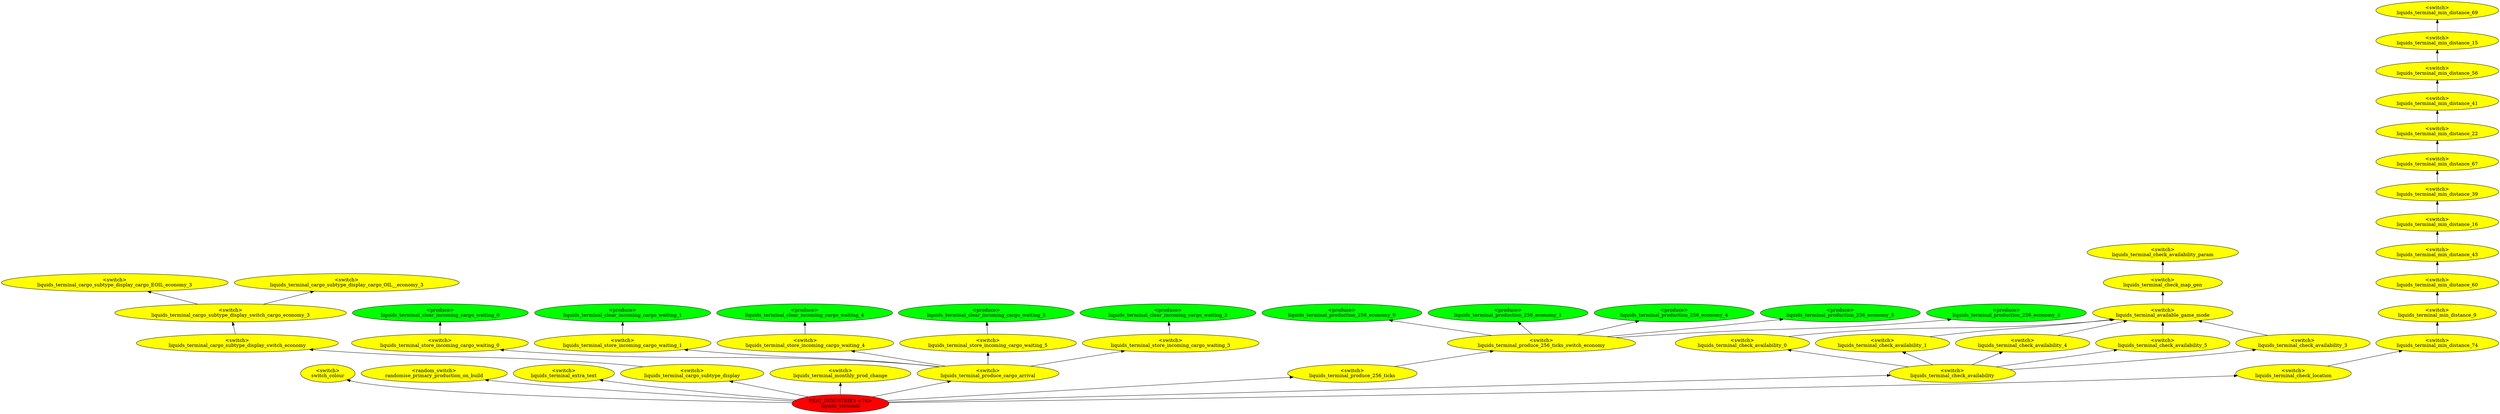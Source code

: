 digraph {
rankdir="BT"
switch_colour [fillcolor=yellow style="filled" label="<switch>\nswitch_colour"]
randomise_primary_production_on_build [fillcolor=yellow style="filled" label="<random_switch>\nrandomise_primary_production_on_build"]
liquids_terminal_extra_text [fillcolor=yellow style="filled" label="<switch>\nliquids_terminal_extra_text"]
liquids_terminal_cargo_subtype_display_cargo_EOIL_economy_3 [fillcolor=yellow style="filled" label="<switch>\nliquids_terminal_cargo_subtype_display_cargo_EOIL_economy_3"]
liquids_terminal_cargo_subtype_display_cargo_OIL__economy_3 [fillcolor=yellow style="filled" label="<switch>\nliquids_terminal_cargo_subtype_display_cargo_OIL__economy_3"]
liquids_terminal_cargo_subtype_display_switch_cargo_economy_3 [fillcolor=yellow style="filled" label="<switch>\nliquids_terminal_cargo_subtype_display_switch_cargo_economy_3"]
liquids_terminal_cargo_subtype_display_switch_economy [fillcolor=yellow style="filled" label="<switch>\nliquids_terminal_cargo_subtype_display_switch_economy"]
liquids_terminal_cargo_subtype_display [fillcolor=yellow style="filled" label="<switch>\nliquids_terminal_cargo_subtype_display"]
liquids_terminal_monthly_prod_change [fillcolor=yellow style="filled" label="<switch>\nliquids_terminal_monthly_prod_change"]
liquids_terminal_clear_incoming_cargo_waiting_0 [fillcolor=green style="filled" label="<produce>\nliquids_terminal_clear_incoming_cargo_waiting_0"]
liquids_terminal_store_incoming_cargo_waiting_0 [fillcolor=yellow style="filled" label="<switch>\nliquids_terminal_store_incoming_cargo_waiting_0"]
liquids_terminal_clear_incoming_cargo_waiting_1 [fillcolor=green style="filled" label="<produce>\nliquids_terminal_clear_incoming_cargo_waiting_1"]
liquids_terminal_store_incoming_cargo_waiting_1 [fillcolor=yellow style="filled" label="<switch>\nliquids_terminal_store_incoming_cargo_waiting_1"]
liquids_terminal_clear_incoming_cargo_waiting_4 [fillcolor=green style="filled" label="<produce>\nliquids_terminal_clear_incoming_cargo_waiting_4"]
liquids_terminal_store_incoming_cargo_waiting_4 [fillcolor=yellow style="filled" label="<switch>\nliquids_terminal_store_incoming_cargo_waiting_4"]
liquids_terminal_clear_incoming_cargo_waiting_5 [fillcolor=green style="filled" label="<produce>\nliquids_terminal_clear_incoming_cargo_waiting_5"]
liquids_terminal_store_incoming_cargo_waiting_5 [fillcolor=yellow style="filled" label="<switch>\nliquids_terminal_store_incoming_cargo_waiting_5"]
liquids_terminal_clear_incoming_cargo_waiting_3 [fillcolor=green style="filled" label="<produce>\nliquids_terminal_clear_incoming_cargo_waiting_3"]
liquids_terminal_store_incoming_cargo_waiting_3 [fillcolor=yellow style="filled" label="<switch>\nliquids_terminal_store_incoming_cargo_waiting_3"]
liquids_terminal_produce_cargo_arrival [fillcolor=yellow style="filled" label="<switch>\nliquids_terminal_produce_cargo_arrival"]
liquids_terminal_production_256_economy_0 [fillcolor=green style="filled" label="<produce>\nliquids_terminal_production_256_economy_0"]
liquids_terminal_production_256_economy_1 [fillcolor=green style="filled" label="<produce>\nliquids_terminal_production_256_economy_1"]
liquids_terminal_production_256_economy_4 [fillcolor=green style="filled" label="<produce>\nliquids_terminal_production_256_economy_4"]
liquids_terminal_production_256_economy_5 [fillcolor=green style="filled" label="<produce>\nliquids_terminal_production_256_economy_5"]
liquids_terminal_production_256_economy_3 [fillcolor=green style="filled" label="<produce>\nliquids_terminal_production_256_economy_3"]
liquids_terminal_produce_256_ticks_switch_economy [fillcolor=yellow style="filled" label="<switch>\nliquids_terminal_produce_256_ticks_switch_economy"]
liquids_terminal_produce_256_ticks [fillcolor=yellow style="filled" label="<switch>\nliquids_terminal_produce_256_ticks"]
liquids_terminal_check_availability_param [fillcolor=yellow style="filled" label="<switch>\nliquids_terminal_check_availability_param"]
liquids_terminal_check_map_gen [fillcolor=yellow style="filled" label="<switch>\nliquids_terminal_check_map_gen"]
liquids_terminal_available_game_mode [fillcolor=yellow style="filled" label="<switch>\nliquids_terminal_available_game_mode"]
liquids_terminal_check_availability_0 [fillcolor=yellow style="filled" label="<switch>\nliquids_terminal_check_availability_0"]
liquids_terminal_check_availability_1 [fillcolor=yellow style="filled" label="<switch>\nliquids_terminal_check_availability_1"]
liquids_terminal_check_availability_4 [fillcolor=yellow style="filled" label="<switch>\nliquids_terminal_check_availability_4"]
liquids_terminal_check_availability_5 [fillcolor=yellow style="filled" label="<switch>\nliquids_terminal_check_availability_5"]
liquids_terminal_check_availability_3 [fillcolor=yellow style="filled" label="<switch>\nliquids_terminal_check_availability_3"]
liquids_terminal_check_availability [fillcolor=yellow style="filled" label="<switch>\nliquids_terminal_check_availability"]
liquids_terminal_min_distance_69 [fillcolor=yellow style="filled" label="<switch>\nliquids_terminal_min_distance_69"]
liquids_terminal_min_distance_15 [fillcolor=yellow style="filled" label="<switch>\nliquids_terminal_min_distance_15"]
liquids_terminal_min_distance_56 [fillcolor=yellow style="filled" label="<switch>\nliquids_terminal_min_distance_56"]
liquids_terminal_min_distance_41 [fillcolor=yellow style="filled" label="<switch>\nliquids_terminal_min_distance_41"]
liquids_terminal_min_distance_22 [fillcolor=yellow style="filled" label="<switch>\nliquids_terminal_min_distance_22"]
liquids_terminal_min_distance_67 [fillcolor=yellow style="filled" label="<switch>\nliquids_terminal_min_distance_67"]
liquids_terminal_min_distance_39 [fillcolor=yellow style="filled" label="<switch>\nliquids_terminal_min_distance_39"]
liquids_terminal_min_distance_16 [fillcolor=yellow style="filled" label="<switch>\nliquids_terminal_min_distance_16"]
liquids_terminal_min_distance_43 [fillcolor=yellow style="filled" label="<switch>\nliquids_terminal_min_distance_43"]
liquids_terminal_min_distance_60 [fillcolor=yellow style="filled" label="<switch>\nliquids_terminal_min_distance_60"]
liquids_terminal_min_distance_9 [fillcolor=yellow style="filled" label="<switch>\nliquids_terminal_min_distance_9"]
liquids_terminal_min_distance_74 [fillcolor=yellow style="filled" label="<switch>\nliquids_terminal_min_distance_74"]
liquids_terminal_check_location [fillcolor=yellow style="filled" label="<switch>\nliquids_terminal_check_location"]
liquids_terminal [fillcolor=red style="filled" label="FEAT_INDUSTRIES <74>\nliquids_terminal"]
liquids_terminal_check_availability->liquids_terminal_check_availability_1
liquids_terminal_produce_256_ticks->liquids_terminal_produce_256_ticks_switch_economy
liquids_terminal->liquids_terminal_produce_cargo_arrival
liquids_terminal_produce_cargo_arrival->liquids_terminal_store_incoming_cargo_waiting_5
liquids_terminal_check_availability->liquids_terminal_check_availability_5
liquids_terminal->liquids_terminal_check_availability
liquids_terminal_store_incoming_cargo_waiting_0->liquids_terminal_clear_incoming_cargo_waiting_0
liquids_terminal_produce_cargo_arrival->liquids_terminal_store_incoming_cargo_waiting_0
liquids_terminal_produce_cargo_arrival->liquids_terminal_store_incoming_cargo_waiting_4
liquids_terminal->liquids_terminal_check_location
liquids_terminal_min_distance_15->liquids_terminal_min_distance_69
liquids_terminal_cargo_subtype_display->liquids_terminal_cargo_subtype_display_switch_economy
liquids_terminal_check_map_gen->liquids_terminal_check_availability_param
liquids_terminal_store_incoming_cargo_waiting_4->liquids_terminal_clear_incoming_cargo_waiting_4
liquids_terminal_produce_cargo_arrival->liquids_terminal_store_incoming_cargo_waiting_1
liquids_terminal_check_availability_1->liquids_terminal_available_game_mode
liquids_terminal_min_distance_41->liquids_terminal_min_distance_56
liquids_terminal_min_distance_43->liquids_terminal_min_distance_16
liquids_terminal->switch_colour
liquids_terminal_min_distance_74->liquids_terminal_min_distance_9
liquids_terminal_min_distance_67->liquids_terminal_min_distance_22
liquids_terminal_check_availability_5->liquids_terminal_available_game_mode
liquids_terminal_produce_256_ticks_switch_economy->liquids_terminal_production_256_economy_5
liquids_terminal_store_incoming_cargo_waiting_1->liquids_terminal_clear_incoming_cargo_waiting_1
liquids_terminal_min_distance_39->liquids_terminal_min_distance_67
liquids_terminal_produce_256_ticks_switch_economy->liquids_terminal_production_256_economy_1
liquids_terminal_check_availability->liquids_terminal_check_availability_0
liquids_terminal_cargo_subtype_display_switch_cargo_economy_3->liquids_terminal_cargo_subtype_display_cargo_OIL__economy_3
liquids_terminal_cargo_subtype_display_switch_cargo_economy_3->liquids_terminal_cargo_subtype_display_cargo_EOIL_economy_3
liquids_terminal_min_distance_9->liquids_terminal_min_distance_60
liquids_terminal_cargo_subtype_display_switch_economy->liquids_terminal_cargo_subtype_display_switch_cargo_economy_3
liquids_terminal_min_distance_22->liquids_terminal_min_distance_41
liquids_terminal_store_incoming_cargo_waiting_5->liquids_terminal_clear_incoming_cargo_waiting_5
liquids_terminal_produce_256_ticks_switch_economy->liquids_terminal_production_256_economy_0
liquids_terminal_check_location->liquids_terminal_min_distance_74
liquids_terminal_produce_256_ticks_switch_economy->liquids_terminal_production_256_economy_4
liquids_terminal_check_availability_0->liquids_terminal_available_game_mode
liquids_terminal->liquids_terminal_monthly_prod_change
liquids_terminal_produce_256_ticks_switch_economy->liquids_terminal_production_256_economy_3
liquids_terminal_check_availability->liquids_terminal_check_availability_3
liquids_terminal_check_availability->liquids_terminal_check_availability_4
liquids_terminal->liquids_terminal_produce_256_ticks
liquids_terminal->liquids_terminal_extra_text
liquids_terminal->randomise_primary_production_on_build
liquids_terminal_check_availability_3->liquids_terminal_available_game_mode
liquids_terminal_min_distance_16->liquids_terminal_min_distance_39
liquids_terminal_min_distance_60->liquids_terminal_min_distance_43
liquids_terminal_min_distance_56->liquids_terminal_min_distance_15
liquids_terminal_available_game_mode->liquids_terminal_check_map_gen
liquids_terminal_check_availability_4->liquids_terminal_available_game_mode
liquids_terminal->liquids_terminal_cargo_subtype_display
liquids_terminal_store_incoming_cargo_waiting_3->liquids_terminal_clear_incoming_cargo_waiting_3
liquids_terminal_produce_cargo_arrival->liquids_terminal_store_incoming_cargo_waiting_3
}

